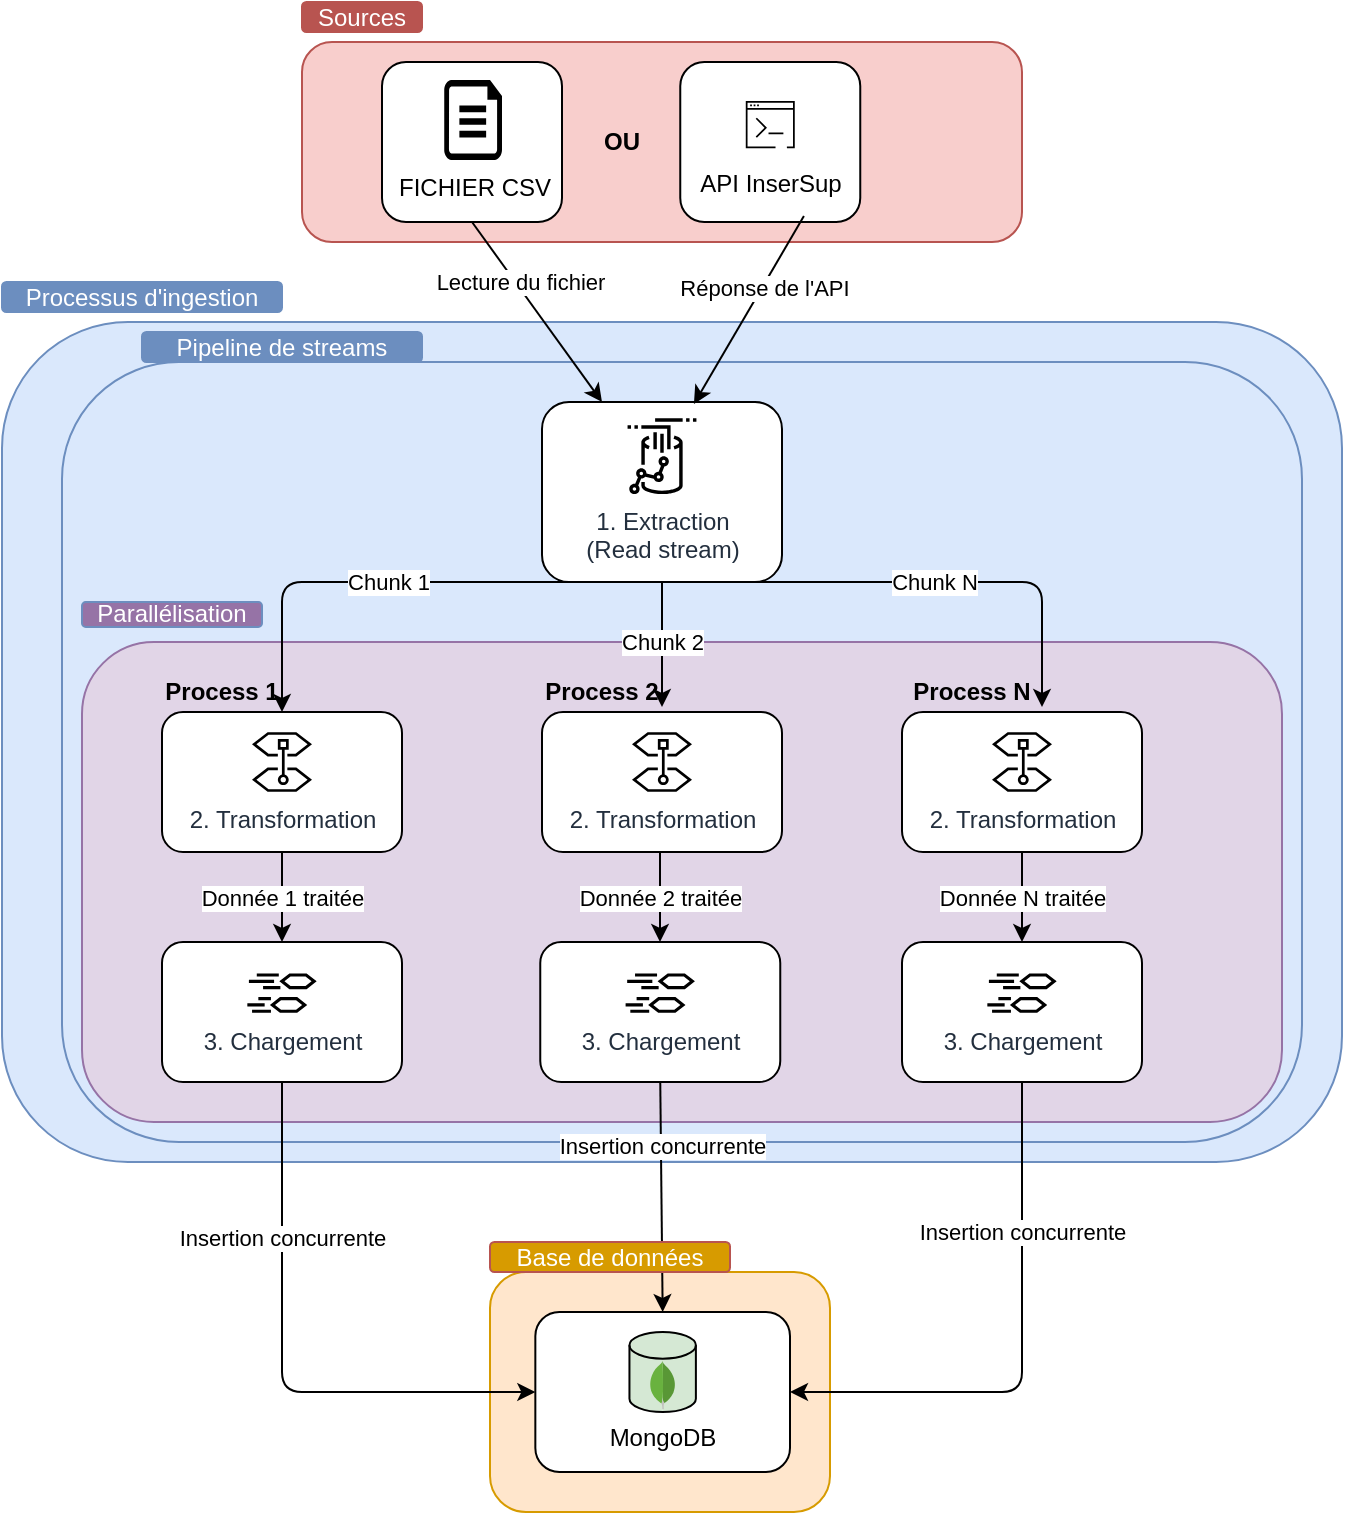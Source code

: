<mxfile>
    <diagram id="69u_rwAP_NRjY5t6_V6j" name="Page-1">
        <mxGraphModel dx="927" dy="492" grid="1" gridSize="10" guides="1" tooltips="1" connect="1" arrows="1" fold="1" page="1" pageScale="1" pageWidth="827" pageHeight="1169" math="0" shadow="0">
            <root>
                <mxCell id="0"/>
                <mxCell id="1" parent="0"/>
                <mxCell id="2" value="" style="rounded=1;whiteSpace=wrap;html=1;fillColor=#f8cecc;strokeColor=#b85450;" vertex="1" parent="1">
                    <mxGeometry x="150" y="210" width="360" height="100" as="geometry"/>
                </mxCell>
                <mxCell id="3" value="Sources" style="text;html=1;align=center;verticalAlign=middle;whiteSpace=wrap;rounded=1;fillColor=#B85450;strokeColor=#b85450;fontColor=#FFFFFF;" vertex="1" parent="1">
                    <mxGeometry x="150" y="190" width="60" height="15" as="geometry"/>
                </mxCell>
                <mxCell id="4" value="" style="group" vertex="1" connectable="0" parent="1">
                    <mxGeometry x="180" y="220" width="110" height="80" as="geometry"/>
                </mxCell>
                <mxCell id="5" value="`" style="rounded=1;whiteSpace=wrap;html=1;" vertex="1" parent="4">
                    <mxGeometry x="10" width="90" height="80" as="geometry"/>
                </mxCell>
                <mxCell id="6" value="FICHIER CSV" style="verticalLabelPosition=bottom;html=1;verticalAlign=top;align=center;strokeColor=none;fillColor=#000000;shape=mxgraph.azure.cloud_services_configuration_file;pointerEvents=1;" vertex="1" parent="4">
                    <mxGeometry x="41.12" y="9" width="28.88" height="40" as="geometry"/>
                </mxCell>
                <mxCell id="10" value="" style="group;" vertex="1" connectable="0" parent="1">
                    <mxGeometry x="320" y="220" width="110" height="80" as="geometry"/>
                </mxCell>
                <mxCell id="11" value="" style="group" vertex="1" connectable="0" parent="10">
                    <mxGeometry width="110" height="80" as="geometry"/>
                </mxCell>
                <mxCell id="12" value="" style="rounded=1;whiteSpace=wrap;html=1;" vertex="1" parent="11">
                    <mxGeometry x="19.13" width="90" height="80" as="geometry"/>
                </mxCell>
                <mxCell id="13" value="API InserSup" style="sketch=0;points=[[0,0,0],[0.25,0,0],[0.5,0,0],[0.75,0,0],[1,0,0],[0,1,0],[0.25,1,0],[0.5,1,0],[0.75,1,0],[1,1,0],[0,0.25,0],[0,0.5,0],[0,0.75,0],[1,0.25,0],[1,0.5,0],[1,0.75,0]];points=[[0,0,0],[0.25,0,0],[0.5,0,0],[0.75,0,0],[1,0,0],[0,1,0],[0.25,1,0],[0.5,1,0],[0.75,1,0],[1,1,0],[0,0.25,0],[0,0.5,0],[0,0.75,0],[1,0.25,0],[1,0.5,0],[1,0.75,0]];outlineConnect=0;dashed=0;verticalLabelPosition=bottom;verticalAlign=top;align=center;html=1;fontSize=12;fontStyle=0;aspect=fixed;shape=mxgraph.aws4.resourceIcon;resIcon=mxgraph.aws4.command_line_interface;" vertex="1" parent="11">
                    <mxGeometry x="48.83" y="16.001" width="30.609" height="30.609" as="geometry"/>
                </mxCell>
                <mxCell id="14" value="" style="rounded=1;whiteSpace=wrap;html=1;fillColor=#dae8fc;strokeColor=#6c8ebf;" vertex="1" parent="1">
                    <mxGeometry y="350" width="670" height="420" as="geometry"/>
                </mxCell>
                <mxCell id="15" value="Processus d&#39;ingestion" style="text;html=1;align=center;verticalAlign=middle;whiteSpace=wrap;rounded=1;fillColor=#6C8EBF;strokeColor=#6c8ebf;fontColor=#FFFFFF;" vertex="1" parent="1">
                    <mxGeometry y="330" width="140" height="15" as="geometry"/>
                </mxCell>
                <mxCell id="16" value="" style="rounded=1;whiteSpace=wrap;html=1;fillColor=#dae8fc;strokeColor=#6c8ebf;" vertex="1" parent="1">
                    <mxGeometry x="30" y="370" width="620" height="390" as="geometry"/>
                </mxCell>
                <mxCell id="17" value="Pipeline de streams" style="text;html=1;align=center;verticalAlign=middle;whiteSpace=wrap;rounded=1;fillColor=#6C8EBF;strokeColor=#6c8ebf;fontColor=#FFFFFF;" vertex="1" parent="1">
                    <mxGeometry x="70" y="355" width="140" height="15" as="geometry"/>
                </mxCell>
                <mxCell id="20" value="" style="group" vertex="1" connectable="0" parent="1">
                    <mxGeometry x="270" y="390" width="120" height="90" as="geometry"/>
                </mxCell>
                <mxCell id="19" value="" style="rounded=1;whiteSpace=wrap;html=1;" vertex="1" parent="20">
                    <mxGeometry width="120" height="90" as="geometry"/>
                </mxCell>
                <mxCell id="18" value="1. Extraction&lt;br&gt;(Read stream)" style="sketch=0;outlineConnect=0;fontColor=#232F3E;gradientColor=none;fillColor=#000000;strokeColor=none;dashed=0;verticalLabelPosition=bottom;verticalAlign=top;align=center;html=1;fontSize=12;fontStyle=0;aspect=fixed;pointerEvents=1;shape=mxgraph.aws4.redshift_streaming_ingestion;" vertex="1" parent="20">
                    <mxGeometry x="42.761" y="8.182" width="34.469" height="37.87" as="geometry"/>
                </mxCell>
                <mxCell id="24" value="" style="rounded=1;whiteSpace=wrap;html=1;fillColor=#e1d5e7;strokeColor=#9673a6;" vertex="1" parent="1">
                    <mxGeometry x="40" y="510" width="600" height="240" as="geometry"/>
                </mxCell>
                <mxCell id="25" value="Parallélisation" style="text;html=1;align=center;verticalAlign=middle;whiteSpace=wrap;rounded=1;fillColor=#9673A6;strokeColor=#6c8ebf;fontColor=#FFFFFF;" vertex="1" parent="1">
                    <mxGeometry x="40" y="490" width="90" height="12.5" as="geometry"/>
                </mxCell>
                <mxCell id="21" value="" style="group" vertex="1" connectable="0" parent="1">
                    <mxGeometry x="80" y="545" width="120" height="90" as="geometry"/>
                </mxCell>
                <mxCell id="22" value="" style="rounded=1;whiteSpace=wrap;html=1;" vertex="1" parent="21">
                    <mxGeometry width="120" height="70" as="geometry"/>
                </mxCell>
                <mxCell id="26" value="2. Transformation" style="sketch=0;outlineConnect=0;fontColor=#232F3E;gradientColor=none;fillColor=#000000;strokeColor=none;dashed=0;verticalLabelPosition=bottom;verticalAlign=top;align=center;html=1;fontSize=12;fontStyle=0;aspect=fixed;shape=mxgraph.aws4.mainframe_modernization_converter;" vertex="1" parent="21">
                    <mxGeometry x="45" y="10" width="30" height="30" as="geometry"/>
                </mxCell>
                <mxCell id="28" value="" style="group" vertex="1" connectable="0" parent="1">
                    <mxGeometry x="270" y="545" width="120" height="90" as="geometry"/>
                </mxCell>
                <mxCell id="29" value="" style="rounded=1;whiteSpace=wrap;html=1;" vertex="1" parent="28">
                    <mxGeometry width="120" height="70" as="geometry"/>
                </mxCell>
                <mxCell id="30" value="2. Transformation" style="sketch=0;outlineConnect=0;fontColor=#232F3E;gradientColor=none;fillColor=#000000;strokeColor=none;dashed=0;verticalLabelPosition=bottom;verticalAlign=top;align=center;html=1;fontSize=12;fontStyle=0;aspect=fixed;shape=mxgraph.aws4.mainframe_modernization_converter;" vertex="1" parent="28">
                    <mxGeometry x="45" y="10" width="30" height="30" as="geometry"/>
                </mxCell>
                <mxCell id="31" value="" style="group" vertex="1" connectable="0" parent="1">
                    <mxGeometry x="450" y="545" width="120" height="90" as="geometry"/>
                </mxCell>
                <mxCell id="32" value="" style="rounded=1;whiteSpace=wrap;html=1;" vertex="1" parent="31">
                    <mxGeometry width="120" height="70" as="geometry"/>
                </mxCell>
                <mxCell id="33" value="2. Transformation" style="sketch=0;outlineConnect=0;fontColor=#232F3E;gradientColor=none;fillColor=#000000;strokeColor=none;dashed=0;verticalLabelPosition=bottom;verticalAlign=top;align=center;html=1;fontSize=12;fontStyle=0;aspect=fixed;shape=mxgraph.aws4.mainframe_modernization_converter;" vertex="1" parent="31">
                    <mxGeometry x="45" y="10" width="30" height="30" as="geometry"/>
                </mxCell>
                <mxCell id="83" value="" style="endArrow=classic;html=1;exitX=0.5;exitY=1;exitDx=0;exitDy=0;entryX=0.5;entryY=0;entryDx=0;entryDy=0;" edge="1" parent="31">
                    <mxGeometry width="50" height="50" relative="1" as="geometry">
                        <mxPoint x="60" y="70" as="sourcePoint"/>
                        <mxPoint x="60" y="115" as="targetPoint"/>
                    </mxGeometry>
                </mxCell>
                <mxCell id="84" value="Donnée N traitée" style="edgeLabel;html=1;align=center;verticalAlign=middle;resizable=0;points=[];" vertex="1" connectable="0" parent="83">
                    <mxGeometry x="0.022" relative="1" as="geometry">
                        <mxPoint as="offset"/>
                    </mxGeometry>
                </mxCell>
                <mxCell id="37" value="" style="group" vertex="1" connectable="0" parent="1">
                    <mxGeometry x="80" y="660" width="120" height="70" as="geometry"/>
                </mxCell>
                <mxCell id="40" value="" style="group" vertex="1" connectable="0" parent="37">
                    <mxGeometry width="120" height="70" as="geometry"/>
                </mxCell>
                <mxCell id="38" value="" style="rounded=1;whiteSpace=wrap;html=1;" vertex="1" parent="40">
                    <mxGeometry width="120" height="70" as="geometry"/>
                </mxCell>
                <mxCell id="36" value="3. Chargement" style="sketch=0;outlineConnect=0;fontColor=#232F3E;gradientColor=none;fillColor=#000000;strokeColor=none;dashed=0;verticalLabelPosition=bottom;verticalAlign=top;align=center;html=1;fontSize=12;fontStyle=0;aspect=fixed;shape=mxgraph.aws4.mainframe_modernization_runtime;" vertex="1" parent="40">
                    <mxGeometry x="42.67" y="15.556" width="34.667" height="20" as="geometry"/>
                </mxCell>
                <mxCell id="42" value="Process 1" style="text;html=1;align=center;verticalAlign=middle;whiteSpace=wrap;rounded=0;fontStyle=1" vertex="1" parent="1">
                    <mxGeometry x="80" y="520" width="60" height="30" as="geometry"/>
                </mxCell>
                <mxCell id="43" value="Process 2" style="text;html=1;align=center;verticalAlign=middle;whiteSpace=wrap;rounded=0;fontStyle=1" vertex="1" parent="1">
                    <mxGeometry x="270" y="520" width="60" height="30" as="geometry"/>
                </mxCell>
                <mxCell id="46" value="Process N" style="text;html=1;align=center;verticalAlign=middle;whiteSpace=wrap;rounded=0;fontStyle=1" vertex="1" parent="1">
                    <mxGeometry x="450" y="520" width="70" height="30" as="geometry"/>
                </mxCell>
                <mxCell id="48" value="" style="group" vertex="1" connectable="0" parent="1">
                    <mxGeometry x="269.13" y="660" width="120" height="70" as="geometry"/>
                </mxCell>
                <mxCell id="49" value="" style="group" vertex="1" connectable="0" parent="48">
                    <mxGeometry width="120" height="70" as="geometry"/>
                </mxCell>
                <mxCell id="50" value="" style="rounded=1;whiteSpace=wrap;html=1;" vertex="1" parent="49">
                    <mxGeometry width="120" height="70" as="geometry"/>
                </mxCell>
                <mxCell id="51" value="3. Chargement" style="sketch=0;outlineConnect=0;fontColor=#232F3E;gradientColor=none;fillColor=#000000;strokeColor=none;dashed=0;verticalLabelPosition=bottom;verticalAlign=top;align=center;html=1;fontSize=12;fontStyle=0;aspect=fixed;shape=mxgraph.aws4.mainframe_modernization_runtime;" vertex="1" parent="49">
                    <mxGeometry x="42.67" y="15.556" width="34.667" height="20" as="geometry"/>
                </mxCell>
                <mxCell id="52" value="" style="group" vertex="1" connectable="0" parent="1">
                    <mxGeometry x="450" y="660" width="120" height="70" as="geometry"/>
                </mxCell>
                <mxCell id="53" value="" style="group" vertex="1" connectable="0" parent="52">
                    <mxGeometry width="120" height="70" as="geometry"/>
                </mxCell>
                <mxCell id="54" value="" style="rounded=1;whiteSpace=wrap;html=1;" vertex="1" parent="53">
                    <mxGeometry width="120" height="70" as="geometry"/>
                </mxCell>
                <mxCell id="55" value="3. Chargement" style="sketch=0;outlineConnect=0;fontColor=#232F3E;gradientColor=none;fillColor=#000000;strokeColor=none;dashed=0;verticalLabelPosition=bottom;verticalAlign=top;align=center;html=1;fontSize=12;fontStyle=0;aspect=fixed;shape=mxgraph.aws4.mainframe_modernization_runtime;" vertex="1" parent="53">
                    <mxGeometry x="42.67" y="15.556" width="34.667" height="20" as="geometry"/>
                </mxCell>
                <mxCell id="62" value="" style="rounded=1;whiteSpace=wrap;html=1;fillColor=#ffe6cc;strokeColor=#d79b00;" vertex="1" parent="1">
                    <mxGeometry x="244" y="825" width="170" height="120" as="geometry"/>
                </mxCell>
                <mxCell id="56" value="" style="group;" vertex="1" connectable="0" parent="1">
                    <mxGeometry x="266.67" y="845" width="127.33" height="80" as="geometry"/>
                </mxCell>
                <mxCell id="57" value="" style="group" vertex="1" connectable="0" parent="56">
                    <mxGeometry width="127.33" height="80" as="geometry"/>
                </mxCell>
                <mxCell id="58" value="" style="rounded=1;whiteSpace=wrap;html=1;" vertex="1" parent="57">
                    <mxGeometry width="127.33" height="80" as="geometry"/>
                </mxCell>
                <mxCell id="59" value="" style="group" vertex="1" connectable="0" parent="57">
                    <mxGeometry x="47.057" y="10" width="33.217" height="40" as="geometry"/>
                </mxCell>
                <mxCell id="60" value="" style="strokeWidth=1;html=1;shape=mxgraph.flowchart.database;whiteSpace=wrap;fillColor=#d5e8d4;strokeColor=#000000;fillStyle=auto;" vertex="1" parent="59">
                    <mxGeometry width="33.217" height="40" as="geometry"/>
                </mxCell>
                <mxCell id="61" value="MongoDB" style="dashed=0;outlineConnect=0;html=1;align=center;labelPosition=center;verticalLabelPosition=bottom;verticalAlign=top;shape=mxgraph.weblogos.mongodb" vertex="1" parent="59">
                    <mxGeometry x="9.965" y="14.533" width="13.287" height="24.133" as="geometry"/>
                </mxCell>
                <mxCell id="64" value="" style="endArrow=classic;html=1;exitX=0.5;exitY=1;exitDx=0;exitDy=0;entryX=0.25;entryY=0;entryDx=0;entryDy=0;" edge="1" parent="1" source="5" target="19">
                    <mxGeometry width="50" height="50" relative="1" as="geometry">
                        <mxPoint x="280" y="460" as="sourcePoint"/>
                        <mxPoint x="330" y="410" as="targetPoint"/>
                    </mxGeometry>
                </mxCell>
                <mxCell id="66" value="Lecture du fichier" style="edgeLabel;html=1;align=center;verticalAlign=middle;resizable=0;points=[];" vertex="1" connectable="0" parent="64">
                    <mxGeometry x="-0.309" y="2" relative="1" as="geometry">
                        <mxPoint as="offset"/>
                    </mxGeometry>
                </mxCell>
                <mxCell id="65" value="" style="endArrow=classic;html=1;exitX=0.687;exitY=0.963;exitDx=0;exitDy=0;exitPerimeter=0;entryX=0.633;entryY=0.011;entryDx=0;entryDy=0;entryPerimeter=0;" edge="1" parent="1" source="12" target="19">
                    <mxGeometry width="50" height="50" relative="1" as="geometry">
                        <mxPoint x="280" y="460" as="sourcePoint"/>
                        <mxPoint x="330" y="410" as="targetPoint"/>
                    </mxGeometry>
                </mxCell>
                <mxCell id="68" value="Réponse de l&#39;API" style="edgeLabel;html=1;align=center;verticalAlign=middle;resizable=0;points=[];" vertex="1" connectable="0" parent="65">
                    <mxGeometry x="-0.245" y="1" relative="1" as="geometry">
                        <mxPoint as="offset"/>
                    </mxGeometry>
                </mxCell>
                <mxCell id="69" value="OU" style="text;html=1;align=center;verticalAlign=middle;whiteSpace=wrap;rounded=0;fontStyle=1" vertex="1" parent="1">
                    <mxGeometry x="280" y="245" width="60" height="30" as="geometry"/>
                </mxCell>
                <mxCell id="70" value="" style="endArrow=classic;html=1;exitX=0.25;exitY=1;exitDx=0;exitDy=0;entryX=0.5;entryY=0;entryDx=0;entryDy=0;" edge="1" parent="1" source="19" target="22">
                    <mxGeometry width="50" height="50" relative="1" as="geometry">
                        <mxPoint x="300" y="560" as="sourcePoint"/>
                        <mxPoint x="350" y="510" as="targetPoint"/>
                        <Array as="points">
                            <mxPoint x="140" y="480"/>
                        </Array>
                    </mxGeometry>
                </mxCell>
                <mxCell id="71" value="Chunk 1" style="edgeLabel;html=1;align=center;verticalAlign=middle;resizable=0;points=[];" vertex="1" connectable="0" parent="70">
                    <mxGeometry x="-0.049" relative="1" as="geometry">
                        <mxPoint as="offset"/>
                    </mxGeometry>
                </mxCell>
                <mxCell id="72" value="" style="endArrow=classic;html=1;exitX=0.5;exitY=1;exitDx=0;exitDy=0;entryX=1;entryY=0.75;entryDx=0;entryDy=0;" edge="1" parent="1" source="19" target="43">
                    <mxGeometry width="50" height="50" relative="1" as="geometry">
                        <mxPoint x="310" y="490" as="sourcePoint"/>
                        <mxPoint x="150" y="555" as="targetPoint"/>
                        <Array as="points"/>
                    </mxGeometry>
                </mxCell>
                <mxCell id="73" value="Chunk 2" style="edgeLabel;html=1;align=center;verticalAlign=middle;resizable=0;points=[];" vertex="1" connectable="0" parent="72">
                    <mxGeometry x="-0.049" relative="1" as="geometry">
                        <mxPoint as="offset"/>
                    </mxGeometry>
                </mxCell>
                <mxCell id="74" value="" style="endArrow=classic;html=1;exitX=0.75;exitY=1;exitDx=0;exitDy=0;entryX=1;entryY=0.75;entryDx=0;entryDy=0;" edge="1" parent="1" source="19" target="46">
                    <mxGeometry width="50" height="50" relative="1" as="geometry">
                        <mxPoint x="310" y="490" as="sourcePoint"/>
                        <mxPoint x="150" y="555" as="targetPoint"/>
                        <Array as="points">
                            <mxPoint x="520" y="480"/>
                        </Array>
                    </mxGeometry>
                </mxCell>
                <mxCell id="75" value="Chunk N" style="edgeLabel;html=1;align=center;verticalAlign=middle;resizable=0;points=[];" vertex="1" connectable="0" parent="74">
                    <mxGeometry x="-0.049" relative="1" as="geometry">
                        <mxPoint as="offset"/>
                    </mxGeometry>
                </mxCell>
                <mxCell id="76" value="" style="endArrow=classic;html=1;exitX=0.5;exitY=1;exitDx=0;exitDy=0;entryX=0.5;entryY=0;entryDx=0;entryDy=0;" edge="1" parent="1" source="22" target="38">
                    <mxGeometry width="50" height="50" relative="1" as="geometry">
                        <mxPoint x="300" y="690" as="sourcePoint"/>
                        <mxPoint x="350" y="640" as="targetPoint"/>
                    </mxGeometry>
                </mxCell>
                <mxCell id="77" value="Donnée 1 traitée" style="edgeLabel;html=1;align=center;verticalAlign=middle;resizable=0;points=[];" vertex="1" connectable="0" parent="76">
                    <mxGeometry x="0.022" relative="1" as="geometry">
                        <mxPoint as="offset"/>
                    </mxGeometry>
                </mxCell>
                <mxCell id="79" value="" style="endArrow=classic;html=1;exitX=0.5;exitY=1;exitDx=0;exitDy=0;entryX=0.5;entryY=0;entryDx=0;entryDy=0;" edge="1" parent="1">
                    <mxGeometry width="50" height="50" relative="1" as="geometry">
                        <mxPoint x="329" y="615" as="sourcePoint"/>
                        <mxPoint x="329" y="660" as="targetPoint"/>
                    </mxGeometry>
                </mxCell>
                <mxCell id="80" value="Donnée 2 traitée" style="edgeLabel;html=1;align=center;verticalAlign=middle;resizable=0;points=[];" vertex="1" connectable="0" parent="79">
                    <mxGeometry x="0.022" relative="1" as="geometry">
                        <mxPoint as="offset"/>
                    </mxGeometry>
                </mxCell>
                <mxCell id="85" value="" style="endArrow=classic;html=1;exitX=0.5;exitY=1;exitDx=0;exitDy=0;entryX=0;entryY=0.5;entryDx=0;entryDy=0;" edge="1" parent="1" source="38" target="58">
                    <mxGeometry width="50" height="50" relative="1" as="geometry">
                        <mxPoint x="430" y="800" as="sourcePoint"/>
                        <mxPoint x="480" y="750" as="targetPoint"/>
                        <Array as="points">
                            <mxPoint x="140" y="885"/>
                        </Array>
                    </mxGeometry>
                </mxCell>
                <mxCell id="86" value="Insertion concurrente" style="edgeLabel;html=1;align=center;verticalAlign=middle;resizable=0;points=[];" vertex="1" connectable="0" parent="85">
                    <mxGeometry x="-0.446" relative="1" as="geometry">
                        <mxPoint as="offset"/>
                    </mxGeometry>
                </mxCell>
                <mxCell id="87" value="" style="endArrow=classic;html=1;exitX=0.5;exitY=1;exitDx=0;exitDy=0;entryX=1;entryY=0.5;entryDx=0;entryDy=0;" edge="1" parent="1" source="54" target="58">
                    <mxGeometry width="50" height="50" relative="1" as="geometry">
                        <mxPoint x="150" y="740" as="sourcePoint"/>
                        <mxPoint x="400" y="890" as="targetPoint"/>
                        <Array as="points">
                            <mxPoint x="510" y="885"/>
                        </Array>
                    </mxGeometry>
                </mxCell>
                <mxCell id="88" value="Insertion concurrente" style="edgeLabel;html=1;align=center;verticalAlign=middle;resizable=0;points=[];" vertex="1" connectable="0" parent="87">
                    <mxGeometry x="-0.446" relative="1" as="geometry">
                        <mxPoint as="offset"/>
                    </mxGeometry>
                </mxCell>
                <mxCell id="89" value="" style="endArrow=classic;html=1;exitX=0.5;exitY=1;exitDx=0;exitDy=0;entryX=0.5;entryY=0;entryDx=0;entryDy=0;" edge="1" parent="1" source="50" target="58">
                    <mxGeometry width="50" height="50" relative="1" as="geometry">
                        <mxPoint x="520" y="740" as="sourcePoint"/>
                        <mxPoint x="404" y="895" as="targetPoint"/>
                        <Array as="points"/>
                    </mxGeometry>
                </mxCell>
                <mxCell id="90" value="Insertion concurrente" style="edgeLabel;html=1;align=center;verticalAlign=middle;resizable=0;points=[];" vertex="1" connectable="0" parent="89">
                    <mxGeometry x="-0.446" relative="1" as="geometry">
                        <mxPoint as="offset"/>
                    </mxGeometry>
                </mxCell>
                <mxCell id="63" value="Base de données" style="text;html=1;align=center;verticalAlign=middle;whiteSpace=wrap;rounded=1;fillColor=#D79B00;strokeColor=#b85450;fontColor=#FFFFFF;" vertex="1" parent="1">
                    <mxGeometry x="244" y="810" width="120" height="15" as="geometry"/>
                </mxCell>
            </root>
        </mxGraphModel>
    </diagram>
</mxfile>